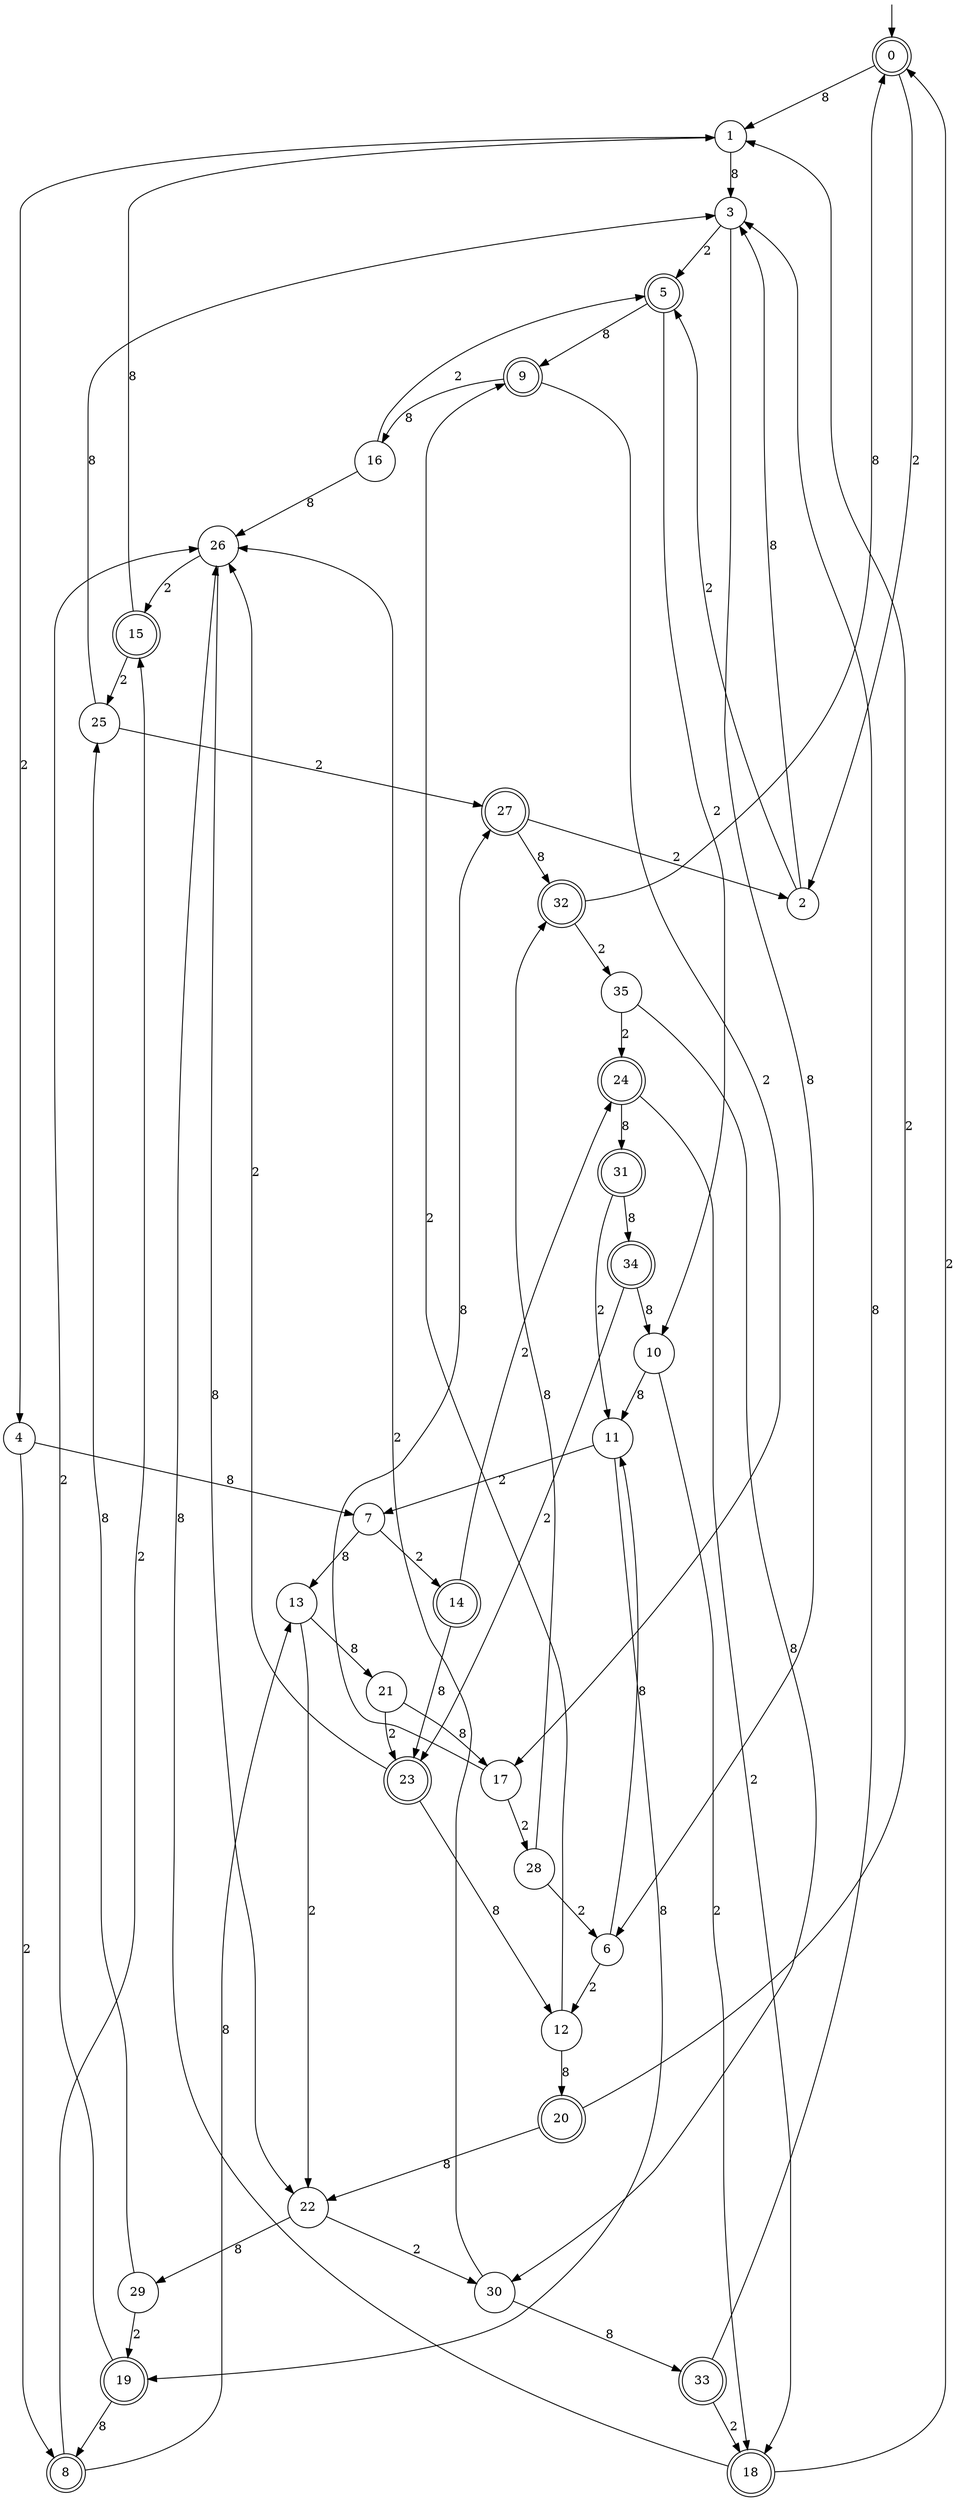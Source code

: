 digraph g {

	s0 [shape="doublecircle" label="0"];
	s1 [shape="circle" label="1"];
	s2 [shape="circle" label="2"];
	s3 [shape="circle" label="3"];
	s4 [shape="circle" label="4"];
	s5 [shape="doublecircle" label="5"];
	s6 [shape="circle" label="6"];
	s7 [shape="circle" label="7"];
	s8 [shape="doublecircle" label="8"];
	s9 [shape="doublecircle" label="9"];
	s10 [shape="circle" label="10"];
	s11 [shape="circle" label="11"];
	s12 [shape="circle" label="12"];
	s13 [shape="circle" label="13"];
	s14 [shape="doublecircle" label="14"];
	s15 [shape="doublecircle" label="15"];
	s16 [shape="circle" label="16"];
	s17 [shape="circle" label="17"];
	s18 [shape="doublecircle" label="18"];
	s19 [shape="doublecircle" label="19"];
	s20 [shape="doublecircle" label="20"];
	s21 [shape="circle" label="21"];
	s22 [shape="circle" label="22"];
	s23 [shape="doublecircle" label="23"];
	s24 [shape="doublecircle" label="24"];
	s25 [shape="circle" label="25"];
	s26 [shape="circle" label="26"];
	s27 [shape="doublecircle" label="27"];
	s28 [shape="circle" label="28"];
	s29 [shape="circle" label="29"];
	s30 [shape="circle" label="30"];
	s31 [shape="doublecircle" label="31"];
	s32 [shape="doublecircle" label="32"];
	s33 [shape="doublecircle" label="33"];
	s34 [shape="doublecircle" label="34"];
	s35 [shape="circle" label="35"];
	s0 -> s1 [label="8"];
	s0 -> s2 [label="2"];
	s1 -> s3 [label="8"];
	s1 -> s4 [label="2"];
	s2 -> s3 [label="8"];
	s2 -> s5 [label="2"];
	s3 -> s6 [label="8"];
	s3 -> s5 [label="2"];
	s4 -> s7 [label="8"];
	s4 -> s8 [label="2"];
	s5 -> s9 [label="8"];
	s5 -> s10 [label="2"];
	s6 -> s11 [label="8"];
	s6 -> s12 [label="2"];
	s7 -> s13 [label="8"];
	s7 -> s14 [label="2"];
	s8 -> s13 [label="8"];
	s8 -> s15 [label="2"];
	s9 -> s16 [label="8"];
	s9 -> s17 [label="2"];
	s10 -> s11 [label="8"];
	s10 -> s18 [label="2"];
	s11 -> s19 [label="8"];
	s11 -> s7 [label="2"];
	s12 -> s20 [label="8"];
	s12 -> s9 [label="2"];
	s13 -> s21 [label="8"];
	s13 -> s22 [label="2"];
	s14 -> s23 [label="8"];
	s14 -> s24 [label="2"];
	s15 -> s1 [label="8"];
	s15 -> s25 [label="2"];
	s16 -> s26 [label="8"];
	s16 -> s5 [label="2"];
	s17 -> s27 [label="8"];
	s17 -> s28 [label="2"];
	s18 -> s26 [label="8"];
	s18 -> s0 [label="2"];
	s19 -> s8 [label="8"];
	s19 -> s26 [label="2"];
	s20 -> s22 [label="8"];
	s20 -> s1 [label="2"];
	s21 -> s17 [label="8"];
	s21 -> s23 [label="2"];
	s22 -> s29 [label="8"];
	s22 -> s30 [label="2"];
	s23 -> s12 [label="8"];
	s23 -> s26 [label="2"];
	s24 -> s31 [label="8"];
	s24 -> s18 [label="2"];
	s25 -> s3 [label="8"];
	s25 -> s27 [label="2"];
	s26 -> s22 [label="8"];
	s26 -> s15 [label="2"];
	s27 -> s32 [label="8"];
	s27 -> s2 [label="2"];
	s28 -> s32 [label="8"];
	s28 -> s6 [label="2"];
	s29 -> s25 [label="8"];
	s29 -> s19 [label="2"];
	s30 -> s33 [label="8"];
	s30 -> s26 [label="2"];
	s31 -> s34 [label="8"];
	s31 -> s11 [label="2"];
	s32 -> s0 [label="8"];
	s32 -> s35 [label="2"];
	s33 -> s3 [label="8"];
	s33 -> s18 [label="2"];
	s34 -> s10 [label="8"];
	s34 -> s23 [label="2"];
	s35 -> s30 [label="8"];
	s35 -> s24 [label="2"];

__start0 [label="" shape="none" width="0" height="0"];
__start0 -> s0;

}
